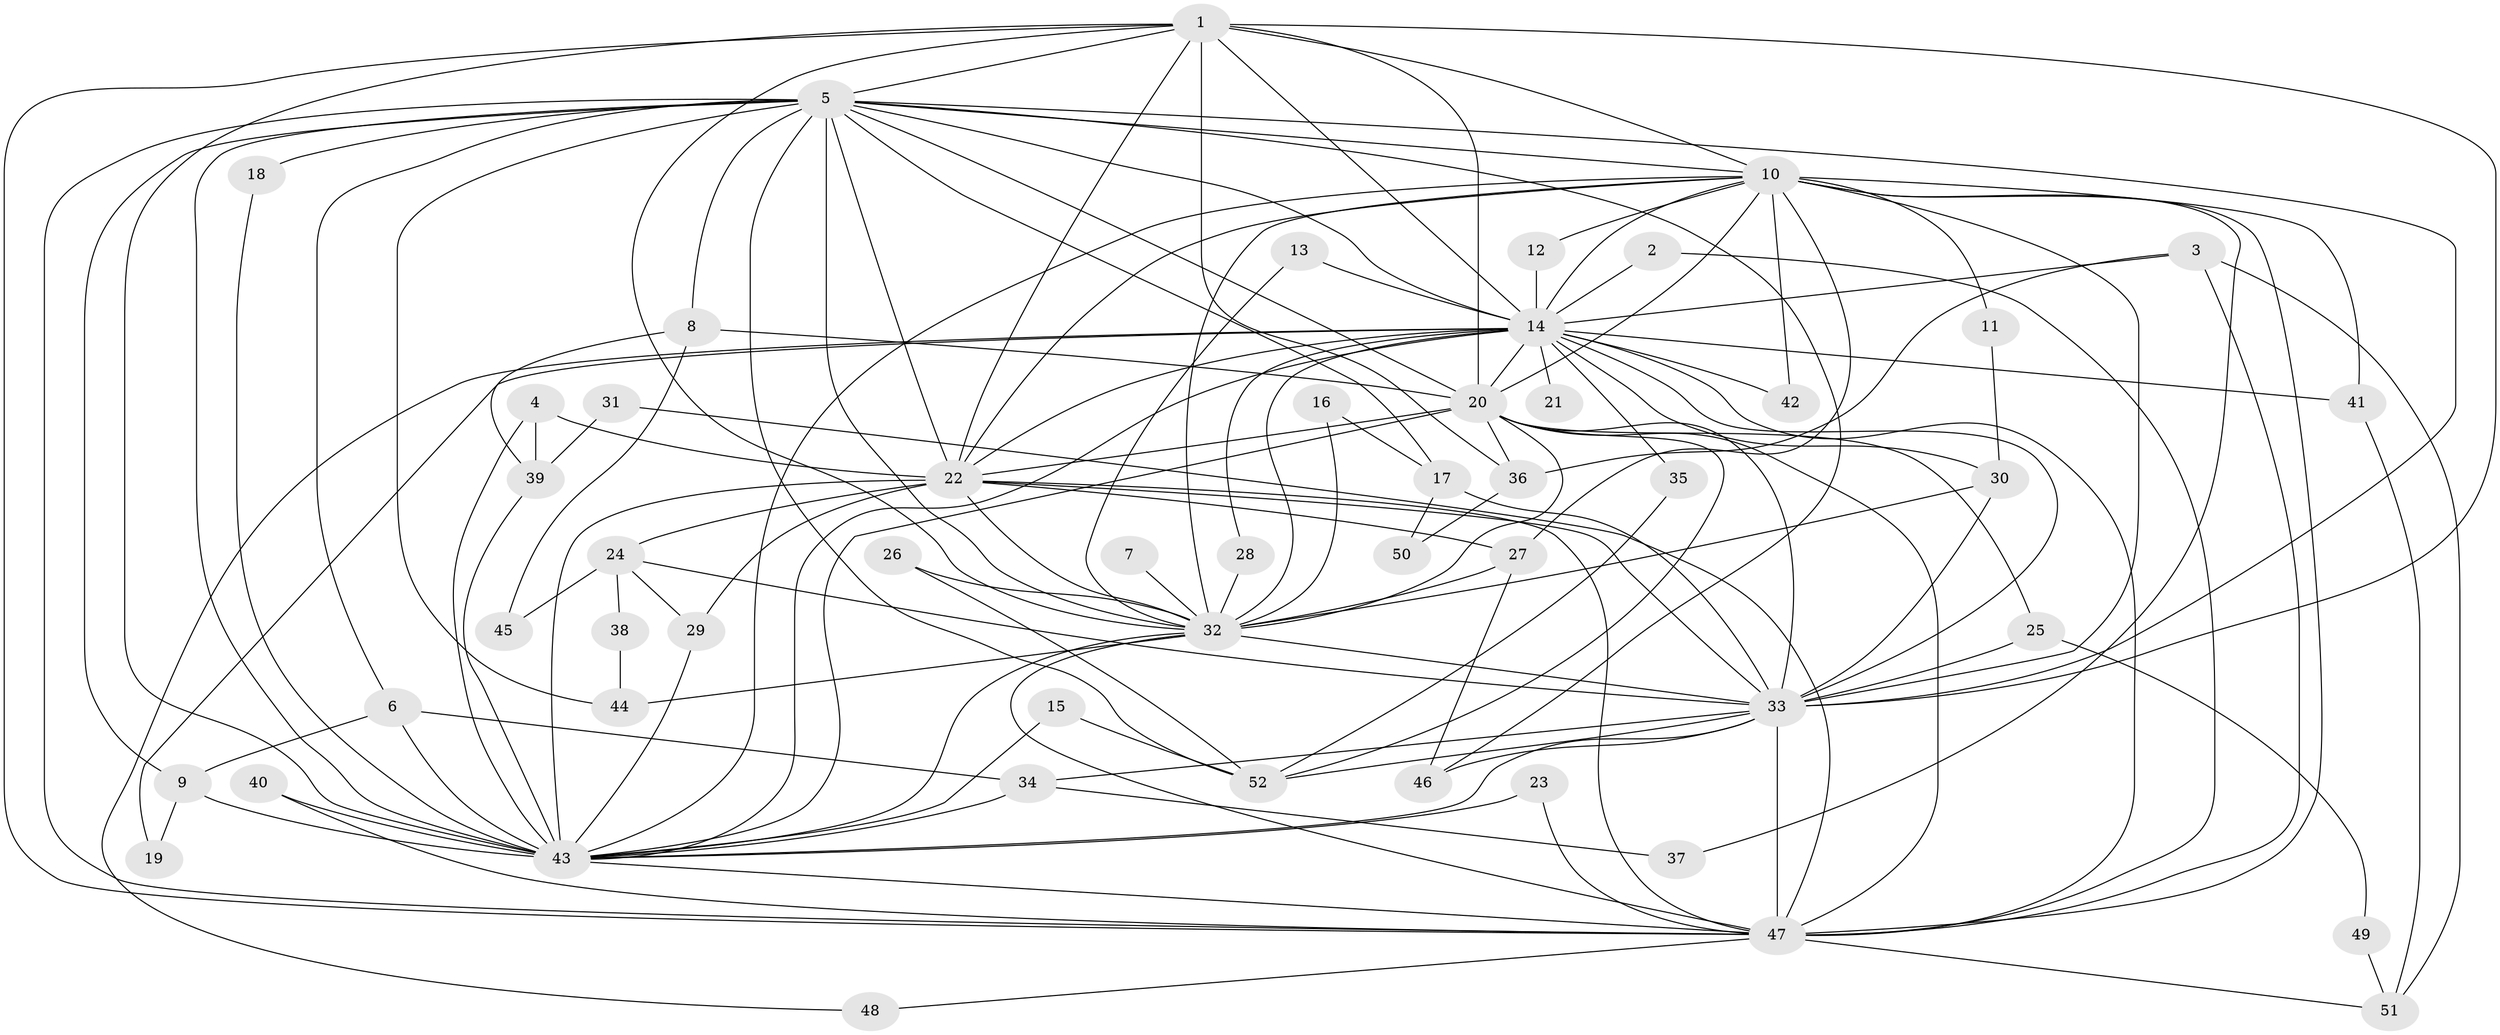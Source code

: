 // original degree distribution, {17: 0.013513513513513514, 23: 0.013513513513513514, 16: 0.04054054054054054, 11: 0.013513513513513514, 19: 0.02702702702702703, 22: 0.013513513513513514, 21: 0.013513513513513514, 2: 0.5945945945945946, 4: 0.12162162162162163, 5: 0.04054054054054054, 3: 0.0945945945945946, 6: 0.013513513513513514}
// Generated by graph-tools (version 1.1) at 2025/36/03/04/25 23:36:32]
// undirected, 52 vertices, 137 edges
graph export_dot {
  node [color=gray90,style=filled];
  1;
  2;
  3;
  4;
  5;
  6;
  7;
  8;
  9;
  10;
  11;
  12;
  13;
  14;
  15;
  16;
  17;
  18;
  19;
  20;
  21;
  22;
  23;
  24;
  25;
  26;
  27;
  28;
  29;
  30;
  31;
  32;
  33;
  34;
  35;
  36;
  37;
  38;
  39;
  40;
  41;
  42;
  43;
  44;
  45;
  46;
  47;
  48;
  49;
  50;
  51;
  52;
  1 -- 5 [weight=1.0];
  1 -- 10 [weight=1.0];
  1 -- 14 [weight=1.0];
  1 -- 20 [weight=2.0];
  1 -- 22 [weight=1.0];
  1 -- 32 [weight=1.0];
  1 -- 33 [weight=1.0];
  1 -- 36 [weight=1.0];
  1 -- 43 [weight=1.0];
  1 -- 47 [weight=1.0];
  2 -- 14 [weight=1.0];
  2 -- 47 [weight=1.0];
  3 -- 14 [weight=1.0];
  3 -- 36 [weight=1.0];
  3 -- 47 [weight=1.0];
  3 -- 51 [weight=1.0];
  4 -- 22 [weight=1.0];
  4 -- 39 [weight=1.0];
  4 -- 43 [weight=1.0];
  5 -- 6 [weight=1.0];
  5 -- 8 [weight=1.0];
  5 -- 9 [weight=1.0];
  5 -- 10 [weight=1.0];
  5 -- 14 [weight=1.0];
  5 -- 17 [weight=1.0];
  5 -- 18 [weight=1.0];
  5 -- 20 [weight=1.0];
  5 -- 22 [weight=1.0];
  5 -- 32 [weight=1.0];
  5 -- 33 [weight=2.0];
  5 -- 43 [weight=1.0];
  5 -- 44 [weight=2.0];
  5 -- 46 [weight=1.0];
  5 -- 47 [weight=1.0];
  5 -- 52 [weight=1.0];
  6 -- 9 [weight=1.0];
  6 -- 34 [weight=1.0];
  6 -- 43 [weight=1.0];
  7 -- 32 [weight=1.0];
  8 -- 20 [weight=1.0];
  8 -- 39 [weight=1.0];
  8 -- 45 [weight=1.0];
  9 -- 19 [weight=1.0];
  9 -- 43 [weight=2.0];
  10 -- 11 [weight=1.0];
  10 -- 12 [weight=1.0];
  10 -- 14 [weight=1.0];
  10 -- 20 [weight=1.0];
  10 -- 22 [weight=1.0];
  10 -- 27 [weight=1.0];
  10 -- 32 [weight=1.0];
  10 -- 33 [weight=2.0];
  10 -- 37 [weight=1.0];
  10 -- 41 [weight=1.0];
  10 -- 42 [weight=1.0];
  10 -- 43 [weight=1.0];
  10 -- 47 [weight=1.0];
  11 -- 30 [weight=1.0];
  12 -- 14 [weight=1.0];
  13 -- 14 [weight=1.0];
  13 -- 32 [weight=1.0];
  14 -- 19 [weight=1.0];
  14 -- 20 [weight=1.0];
  14 -- 21 [weight=1.0];
  14 -- 22 [weight=2.0];
  14 -- 28 [weight=1.0];
  14 -- 30 [weight=1.0];
  14 -- 32 [weight=1.0];
  14 -- 33 [weight=1.0];
  14 -- 35 [weight=1.0];
  14 -- 41 [weight=1.0];
  14 -- 42 [weight=1.0];
  14 -- 43 [weight=1.0];
  14 -- 47 [weight=1.0];
  14 -- 48 [weight=1.0];
  15 -- 43 [weight=1.0];
  15 -- 52 [weight=1.0];
  16 -- 17 [weight=1.0];
  16 -- 32 [weight=1.0];
  17 -- 33 [weight=1.0];
  17 -- 50 [weight=1.0];
  18 -- 43 [weight=1.0];
  20 -- 22 [weight=1.0];
  20 -- 25 [weight=1.0];
  20 -- 32 [weight=2.0];
  20 -- 33 [weight=2.0];
  20 -- 36 [weight=1.0];
  20 -- 43 [weight=1.0];
  20 -- 47 [weight=1.0];
  20 -- 52 [weight=1.0];
  22 -- 24 [weight=1.0];
  22 -- 27 [weight=1.0];
  22 -- 29 [weight=1.0];
  22 -- 32 [weight=1.0];
  22 -- 33 [weight=1.0];
  22 -- 43 [weight=3.0];
  22 -- 47 [weight=1.0];
  23 -- 43 [weight=1.0];
  23 -- 47 [weight=1.0];
  24 -- 29 [weight=1.0];
  24 -- 33 [weight=1.0];
  24 -- 38 [weight=1.0];
  24 -- 45 [weight=1.0];
  25 -- 33 [weight=1.0];
  25 -- 49 [weight=1.0];
  26 -- 32 [weight=1.0];
  26 -- 52 [weight=1.0];
  27 -- 32 [weight=1.0];
  27 -- 46 [weight=1.0];
  28 -- 32 [weight=1.0];
  29 -- 43 [weight=1.0];
  30 -- 32 [weight=1.0];
  30 -- 33 [weight=1.0];
  31 -- 39 [weight=1.0];
  31 -- 47 [weight=1.0];
  32 -- 33 [weight=1.0];
  32 -- 43 [weight=1.0];
  32 -- 44 [weight=1.0];
  32 -- 47 [weight=1.0];
  33 -- 34 [weight=1.0];
  33 -- 43 [weight=1.0];
  33 -- 46 [weight=1.0];
  33 -- 47 [weight=2.0];
  33 -- 52 [weight=1.0];
  34 -- 37 [weight=1.0];
  34 -- 43 [weight=1.0];
  35 -- 52 [weight=1.0];
  36 -- 50 [weight=1.0];
  38 -- 44 [weight=1.0];
  39 -- 43 [weight=1.0];
  40 -- 43 [weight=1.0];
  40 -- 47 [weight=1.0];
  41 -- 51 [weight=1.0];
  43 -- 47 [weight=1.0];
  47 -- 48 [weight=1.0];
  47 -- 51 [weight=1.0];
  49 -- 51 [weight=1.0];
}
